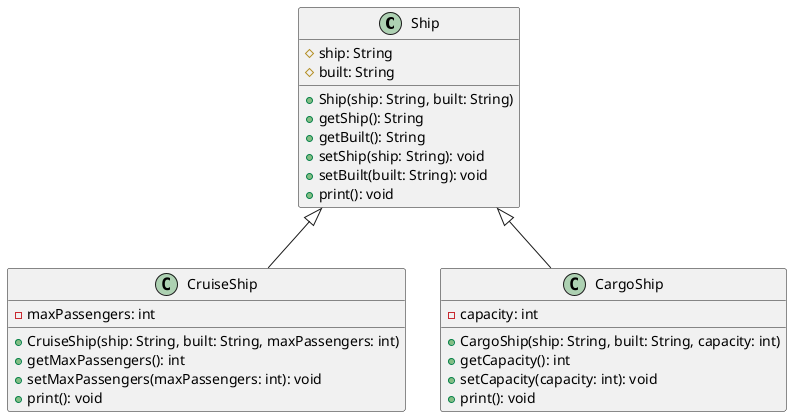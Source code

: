 @startuml
'https://plantuml.com/class-diagram
class Ship{
#ship: String
#built: String
+Ship(ship: String, built: String)
+getShip(): String
+getBuilt(): String
+setShip(ship: String): void
+setBuilt(built: String): void
+print(): void
}

class CruiseShip{
-maxPassengers: int
+CruiseShip(ship: String, built: String, maxPassengers: int)
+getMaxPassengers(): int
+setMaxPassengers(maxPassengers: int): void
+print(): void
}

class CargoShip{
-capacity: int
+CargoShip(ship: String, built: String, capacity: int)
+getCapacity(): int
+setCapacity(capacity: int): void
+print(): void
}

Ship <|-- CruiseShip
Ship <|-- CargoShip
@enduml